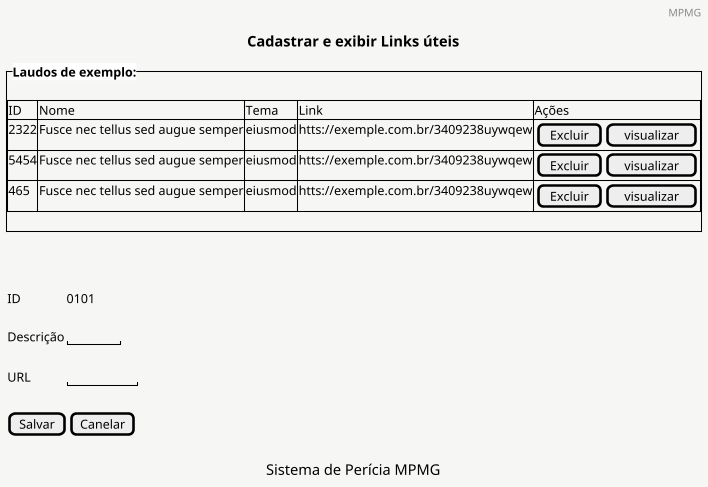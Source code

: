 @startsalt  pesquisa
<style>
saltDiagram {
  BackgroundColor #f6f6f5
}
</style>
skinparam dpi 100
title Cadastrar e exibir Links úteis
header MPMG
caption Sistema de Perícia MPMG
{

        {^**Laudos de exemplo:**
            .
            {#
                ID      | Nome        | Tema       | Link | Ações
                2322    | Fusce nec tellus sed augue semper        | eiusmod    | htts://exemple.com.br/3409238uywqew  | { [Excluir] | [visualizar] }
                5454    | Fusce nec tellus sed augue semper        | eiusmod    | htts://exemple.com.br/3409238uywqew  | { [Excluir] | [visualizar] }
                465     | Fusce nec tellus sed augue semper         | eiusmod    | htts://exemple.com.br/3409238uywqew  | { [Excluir] | [visualizar] }
            }
            .
        }
    .
    .
    {
    ID | 0101
    .
    Descrição | "      "
    .
    URL | "        " |
    .
    }
    .
    {[Salvar] | [Canelar] }
    .
}
@endsalt